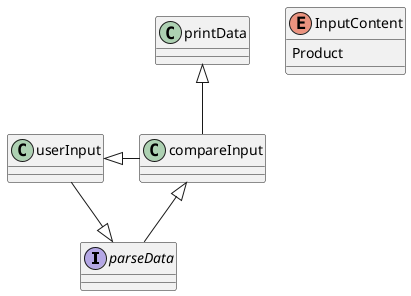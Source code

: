@startuml
'https://plantuml.com/class-diagram

interface parseData

parseData <|-- userInput
compareInput <|-- parseData

printData <|-- compareInput
userInput <|- compareInput


enum InputContent {
Product
}

@enduml